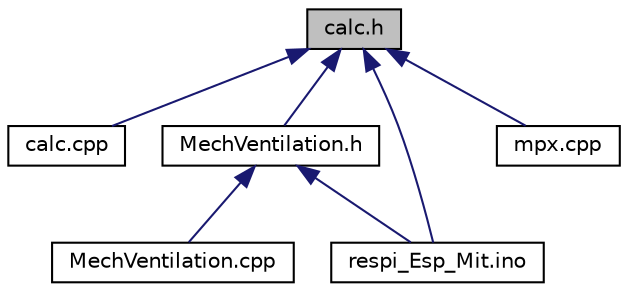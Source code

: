 digraph "calc.h"
{
 // INTERACTIVE_SVG=YES
 // LATEX_PDF_SIZE
  edge [fontname="Helvetica",fontsize="10",labelfontname="Helvetica",labelfontsize="10"];
  node [fontname="Helvetica",fontsize="10",shape=record];
  Node1 [label="calc.h",height=0.2,width=0.4,color="black", fillcolor="grey75", style="filled", fontcolor="black",tooltip=" "];
  Node1 -> Node2 [dir="back",color="midnightblue",fontsize="10",style="solid",fontname="Helvetica"];
  Node2 [label="calc.cpp",height=0.2,width=0.4,color="black", fillcolor="white", style="filled",URL="$calc_8cpp.html",tooltip=" "];
  Node1 -> Node3 [dir="back",color="midnightblue",fontsize="10",style="solid",fontname="Helvetica"];
  Node3 [label="MechVentilation.h",height=0.2,width=0.4,color="black", fillcolor="white", style="filled",URL="$_mech_ventilation_8h.html",tooltip=" "];
  Node3 -> Node4 [dir="back",color="midnightblue",fontsize="10",style="solid",fontname="Helvetica"];
  Node4 [label="MechVentilation.cpp",height=0.2,width=0.4,color="black", fillcolor="white", style="filled",URL="$_mech_ventilation_8cpp.html",tooltip=" "];
  Node3 -> Node5 [dir="back",color="midnightblue",fontsize="10",style="solid",fontname="Helvetica"];
  Node5 [label="respi_Esp_Mit.ino",height=0.2,width=0.4,color="black", fillcolor="white", style="filled",URL="$respi___esp___mit_8ino.html",tooltip=" "];
  Node1 -> Node6 [dir="back",color="midnightblue",fontsize="10",style="solid",fontname="Helvetica"];
  Node6 [label="mpx.cpp",height=0.2,width=0.4,color="black", fillcolor="white", style="filled",URL="$mpx_8cpp.html",tooltip=" "];
  Node1 -> Node5 [dir="back",color="midnightblue",fontsize="10",style="solid",fontname="Helvetica"];
}
